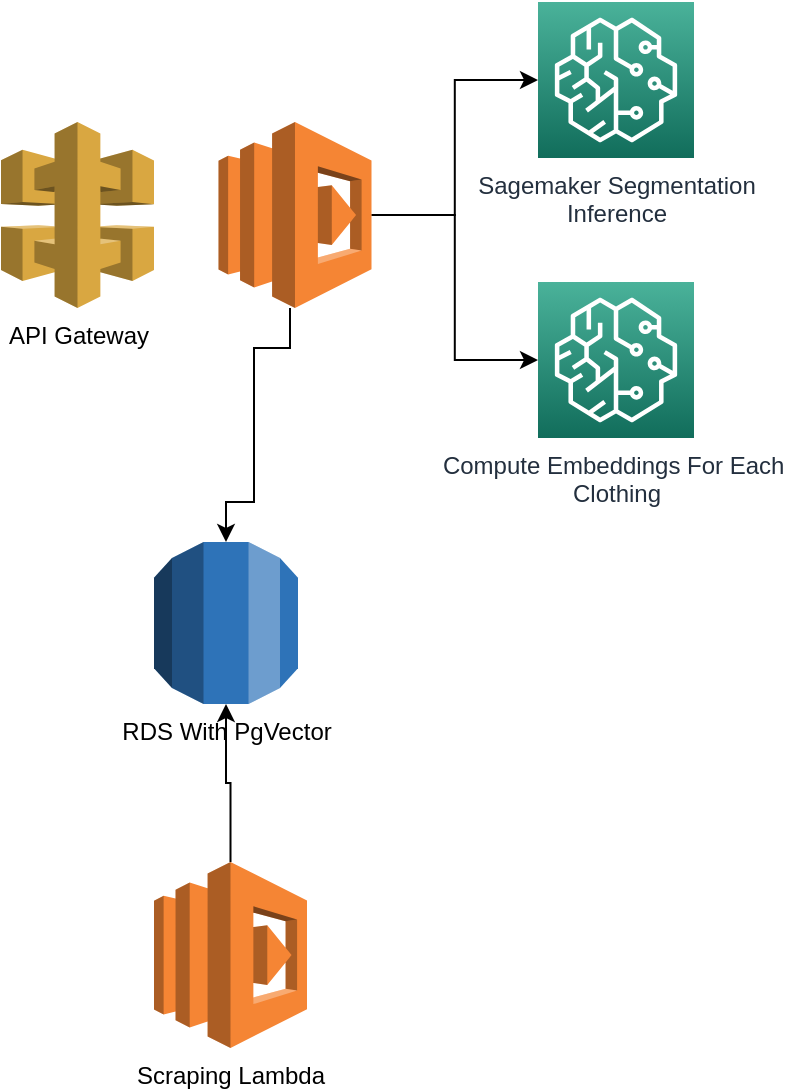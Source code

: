 <mxfile version="21.6.6" type="github">
  <diagram name="Page-1" id="dlaxW6A9wh-tncABWo6c">
    <mxGraphModel dx="1221" dy="769" grid="1" gridSize="10" guides="1" tooltips="1" connect="1" arrows="1" fold="1" page="1" pageScale="1" pageWidth="1100" pageHeight="850" math="0" shadow="0">
      <root>
        <mxCell id="0" />
        <mxCell id="1" parent="0" />
        <mxCell id="3HLuqeQ87QoHvPDlWH9Q-1" value="API Gateway" style="outlineConnect=0;dashed=0;verticalLabelPosition=bottom;verticalAlign=top;align=center;html=1;shape=mxgraph.aws3.api_gateway;fillColor=#D9A741;gradientColor=none;" vertex="1" parent="1">
          <mxGeometry x="203.5" y="150" width="76.5" height="93" as="geometry" />
        </mxCell>
        <mxCell id="3HLuqeQ87QoHvPDlWH9Q-4" style="edgeStyle=orthogonalEdgeStyle;rounded=0;orthogonalLoop=1;jettySize=auto;html=1;" edge="1" parent="1" source="3HLuqeQ87QoHvPDlWH9Q-2" target="3HLuqeQ87QoHvPDlWH9Q-3">
          <mxGeometry relative="1" as="geometry" />
        </mxCell>
        <mxCell id="3HLuqeQ87QoHvPDlWH9Q-6" style="edgeStyle=orthogonalEdgeStyle;rounded=0;orthogonalLoop=1;jettySize=auto;html=1;entryX=0.5;entryY=0;entryDx=0;entryDy=0;entryPerimeter=0;" edge="1" parent="1" source="3HLuqeQ87QoHvPDlWH9Q-2" target="3HLuqeQ87QoHvPDlWH9Q-5">
          <mxGeometry relative="1" as="geometry">
            <mxPoint x="310" y="350" as="targetPoint" />
            <Array as="points">
              <mxPoint x="348" y="263" />
              <mxPoint x="330" y="263" />
              <mxPoint x="330" y="340" />
              <mxPoint x="316" y="340" />
            </Array>
          </mxGeometry>
        </mxCell>
        <mxCell id="3HLuqeQ87QoHvPDlWH9Q-8" style="edgeStyle=orthogonalEdgeStyle;rounded=0;orthogonalLoop=1;jettySize=auto;html=1;" edge="1" parent="1" source="3HLuqeQ87QoHvPDlWH9Q-2" target="3HLuqeQ87QoHvPDlWH9Q-7">
          <mxGeometry relative="1" as="geometry" />
        </mxCell>
        <mxCell id="3HLuqeQ87QoHvPDlWH9Q-2" value="" style="outlineConnect=0;dashed=0;verticalLabelPosition=bottom;verticalAlign=top;align=center;html=1;shape=mxgraph.aws3.lambda;fillColor=#F58534;gradientColor=none;" vertex="1" parent="1">
          <mxGeometry x="312.25" y="150" width="76.5" height="93" as="geometry" />
        </mxCell>
        <mxCell id="3HLuqeQ87QoHvPDlWH9Q-3" value="Sagemaker Segmentation&lt;br&gt;Inference" style="sketch=0;points=[[0,0,0],[0.25,0,0],[0.5,0,0],[0.75,0,0],[1,0,0],[0,1,0],[0.25,1,0],[0.5,1,0],[0.75,1,0],[1,1,0],[0,0.25,0],[0,0.5,0],[0,0.75,0],[1,0.25,0],[1,0.5,0],[1,0.75,0]];outlineConnect=0;fontColor=#232F3E;gradientColor=#4AB29A;gradientDirection=north;fillColor=#116D5B;strokeColor=#ffffff;dashed=0;verticalLabelPosition=bottom;verticalAlign=top;align=center;html=1;fontSize=12;fontStyle=0;aspect=fixed;shape=mxgraph.aws4.resourceIcon;resIcon=mxgraph.aws4.sagemaker;" vertex="1" parent="1">
          <mxGeometry x="472" y="90" width="78" height="78" as="geometry" />
        </mxCell>
        <mxCell id="3HLuqeQ87QoHvPDlWH9Q-5" value="RDS With PgVector" style="outlineConnect=0;dashed=0;verticalLabelPosition=bottom;verticalAlign=top;align=center;html=1;shape=mxgraph.aws3.rds;fillColor=#2E73B8;gradientColor=none;" vertex="1" parent="1">
          <mxGeometry x="280" y="360" width="72" height="81" as="geometry" />
        </mxCell>
        <mxCell id="3HLuqeQ87QoHvPDlWH9Q-7" value="Compute Embeddings For Each&amp;nbsp;&lt;br&gt;Clothing" style="sketch=0;points=[[0,0,0],[0.25,0,0],[0.5,0,0],[0.75,0,0],[1,0,0],[0,1,0],[0.25,1,0],[0.5,1,0],[0.75,1,0],[1,1,0],[0,0.25,0],[0,0.5,0],[0,0.75,0],[1,0.25,0],[1,0.5,0],[1,0.75,0]];outlineConnect=0;fontColor=#232F3E;gradientColor=#4AB29A;gradientDirection=north;fillColor=#116D5B;strokeColor=#ffffff;dashed=0;verticalLabelPosition=bottom;verticalAlign=top;align=center;html=1;fontSize=12;fontStyle=0;aspect=fixed;shape=mxgraph.aws4.resourceIcon;resIcon=mxgraph.aws4.sagemaker;" vertex="1" parent="1">
          <mxGeometry x="472" y="230" width="78" height="78" as="geometry" />
        </mxCell>
        <mxCell id="3HLuqeQ87QoHvPDlWH9Q-10" style="edgeStyle=orthogonalEdgeStyle;rounded=0;orthogonalLoop=1;jettySize=auto;html=1;" edge="1" parent="1" source="3HLuqeQ87QoHvPDlWH9Q-9" target="3HLuqeQ87QoHvPDlWH9Q-5">
          <mxGeometry relative="1" as="geometry" />
        </mxCell>
        <mxCell id="3HLuqeQ87QoHvPDlWH9Q-9" value="Scraping Lambda" style="outlineConnect=0;dashed=0;verticalLabelPosition=bottom;verticalAlign=top;align=center;html=1;shape=mxgraph.aws3.lambda;fillColor=#F58534;gradientColor=none;" vertex="1" parent="1">
          <mxGeometry x="280" y="520" width="76.5" height="93" as="geometry" />
        </mxCell>
      </root>
    </mxGraphModel>
  </diagram>
</mxfile>
